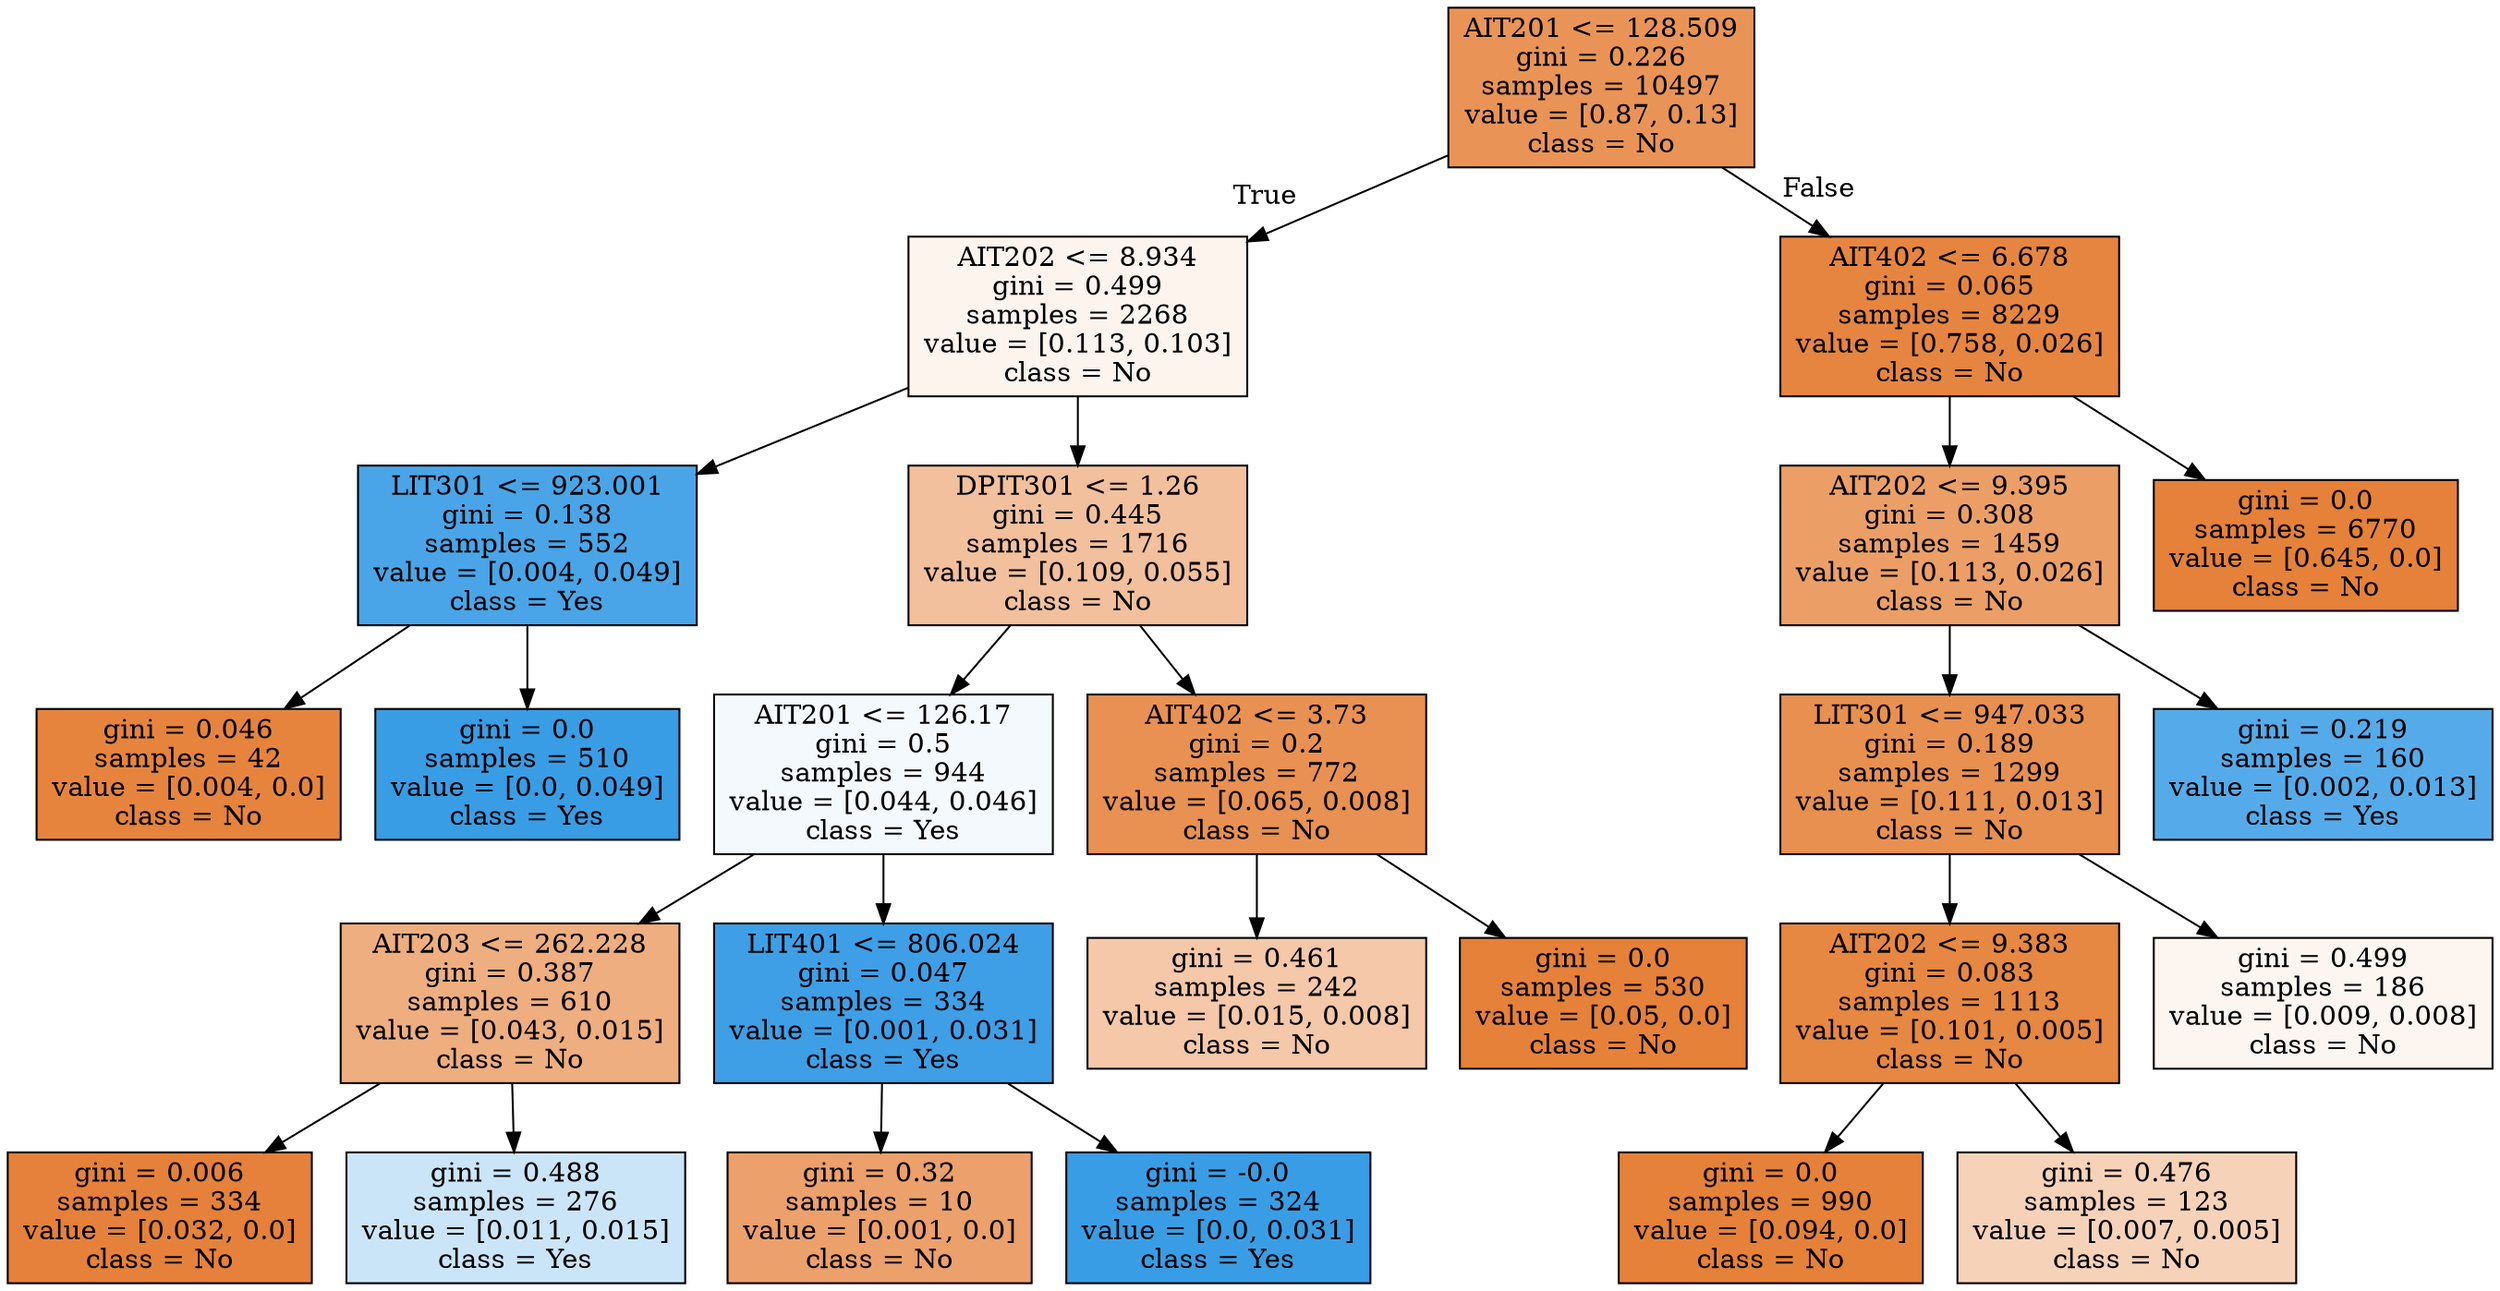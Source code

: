 digraph Tree {
node [shape=box, style="filled", color="black"] ;
0 [label="AIT201 <= 128.509\ngini = 0.226\nsamples = 10497\nvalue = [0.87, 0.13]\nclass = No", fillcolor="#e99456"] ;
1 [label="AIT202 <= 8.934\ngini = 0.499\nsamples = 2268\nvalue = [0.113, 0.103]\nclass = No", fillcolor="#fdf4ee"] ;
0 -> 1 [labeldistance=2.5, labelangle=45, headlabel="True"] ;
2 [label="LIT301 <= 923.001\ngini = 0.138\nsamples = 552\nvalue = [0.004, 0.049]\nclass = Yes", fillcolor="#49a5e7"] ;
1 -> 2 ;
3 [label="gini = 0.046\nsamples = 42\nvalue = [0.004, 0.0]\nclass = No", fillcolor="#e6843e"] ;
2 -> 3 ;
4 [label="gini = 0.0\nsamples = 510\nvalue = [0.0, 0.049]\nclass = Yes", fillcolor="#399de5"] ;
2 -> 4 ;
5 [label="DPIT301 <= 1.26\ngini = 0.445\nsamples = 1716\nvalue = [0.109, 0.055]\nclass = No", fillcolor="#f2c09c"] ;
1 -> 5 ;
6 [label="AIT201 <= 126.17\ngini = 0.5\nsamples = 944\nvalue = [0.044, 0.046]\nclass = Yes", fillcolor="#f4f9fe"] ;
5 -> 6 ;
7 [label="AIT203 <= 262.228\ngini = 0.387\nsamples = 610\nvalue = [0.043, 0.015]\nclass = No", fillcolor="#eeae7f"] ;
6 -> 7 ;
8 [label="gini = 0.006\nsamples = 334\nvalue = [0.032, 0.0]\nclass = No", fillcolor="#e5813a"] ;
7 -> 8 ;
9 [label="gini = 0.488\nsamples = 276\nvalue = [0.011, 0.015]\nclass = Yes", fillcolor="#cbe5f8"] ;
7 -> 9 ;
10 [label="LIT401 <= 806.024\ngini = 0.047\nsamples = 334\nvalue = [0.001, 0.031]\nclass = Yes", fillcolor="#3e9fe6"] ;
6 -> 10 ;
11 [label="gini = 0.32\nsamples = 10\nvalue = [0.001, 0.0]\nclass = No", fillcolor="#eca06b"] ;
10 -> 11 ;
12 [label="gini = -0.0\nsamples = 324\nvalue = [0.0, 0.031]\nclass = Yes", fillcolor="#399de5"] ;
10 -> 12 ;
13 [label="AIT402 <= 3.73\ngini = 0.2\nsamples = 772\nvalue = [0.065, 0.008]\nclass = No", fillcolor="#e89152"] ;
5 -> 13 ;
14 [label="gini = 0.461\nsamples = 242\nvalue = [0.015, 0.008]\nclass = No", fillcolor="#f4c8a8"] ;
13 -> 14 ;
15 [label="gini = 0.0\nsamples = 530\nvalue = [0.05, 0.0]\nclass = No", fillcolor="#e58139"] ;
13 -> 15 ;
16 [label="AIT402 <= 6.678\ngini = 0.065\nsamples = 8229\nvalue = [0.758, 0.026]\nclass = No", fillcolor="#e68540"] ;
0 -> 16 [labeldistance=2.5, labelangle=-45, headlabel="False"] ;
17 [label="AIT202 <= 9.395\ngini = 0.308\nsamples = 1459\nvalue = [0.113, 0.026]\nclass = No", fillcolor="#eb9f67"] ;
16 -> 17 ;
18 [label="LIT301 <= 947.033\ngini = 0.189\nsamples = 1299\nvalue = [0.111, 0.013]\nclass = No", fillcolor="#e89050"] ;
17 -> 18 ;
19 [label="AIT202 <= 9.383\ngini = 0.083\nsamples = 1113\nvalue = [0.101, 0.005]\nclass = No", fillcolor="#e68742"] ;
18 -> 19 ;
20 [label="gini = 0.0\nsamples = 990\nvalue = [0.094, 0.0]\nclass = No", fillcolor="#e58139"] ;
19 -> 20 ;
21 [label="gini = 0.476\nsamples = 123\nvalue = [0.007, 0.005]\nclass = No", fillcolor="#f6d2b8"] ;
19 -> 21 ;
22 [label="gini = 0.499\nsamples = 186\nvalue = [0.009, 0.008]\nclass = No", fillcolor="#fdf5ef"] ;
18 -> 22 ;
23 [label="gini = 0.219\nsamples = 160\nvalue = [0.002, 0.013]\nclass = Yes", fillcolor="#55abe9"] ;
17 -> 23 ;
24 [label="gini = 0.0\nsamples = 6770\nvalue = [0.645, 0.0]\nclass = No", fillcolor="#e58139"] ;
16 -> 24 ;
}